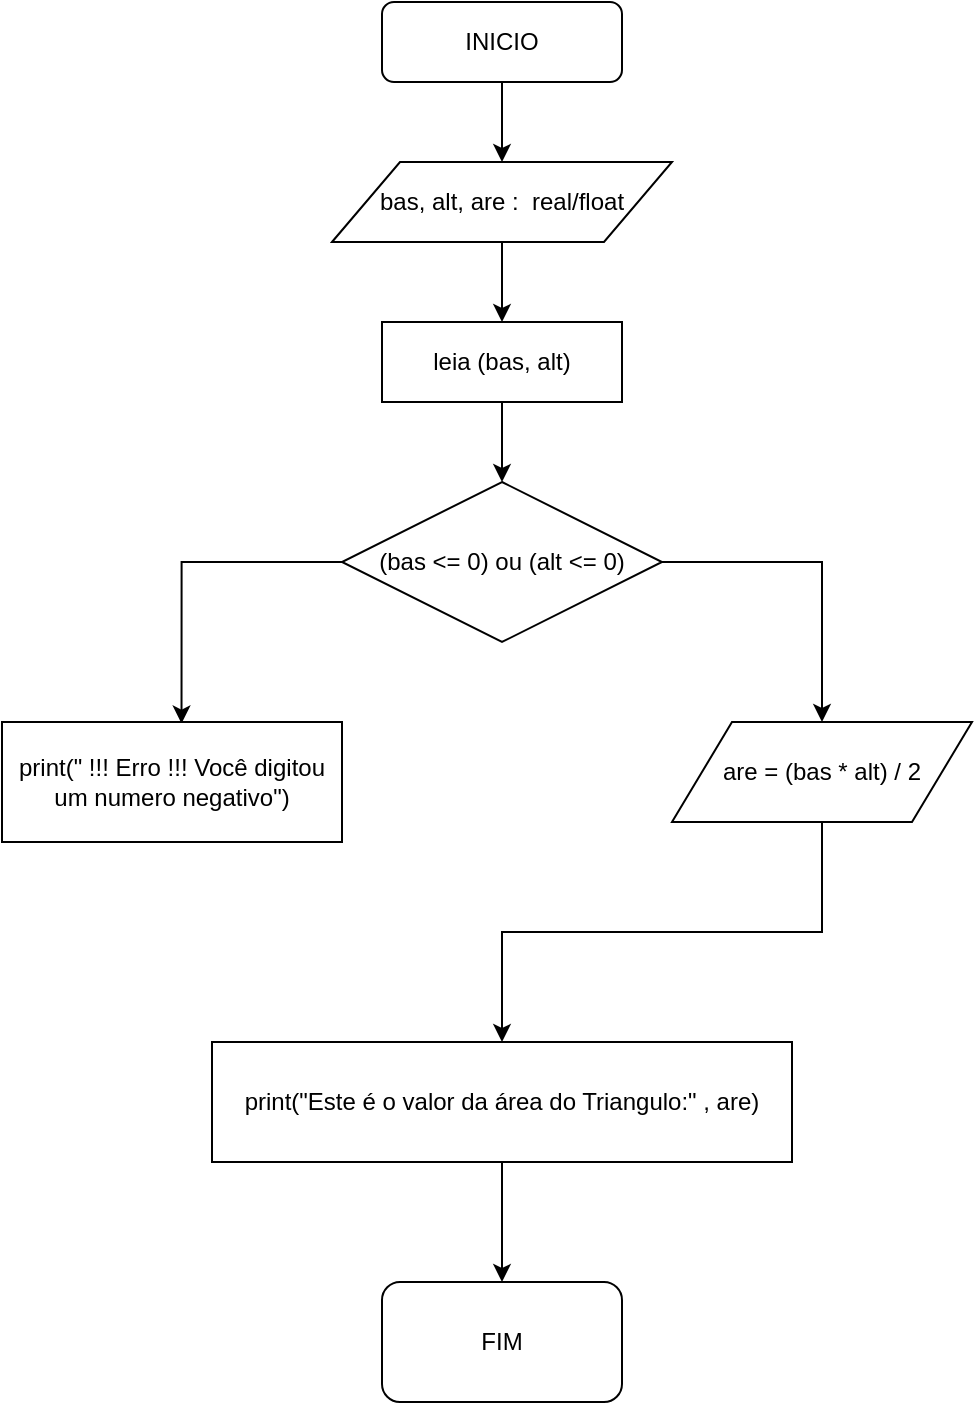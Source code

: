 <mxfile version="12.2.4" pages="1"><diagram id="hhb9zfeWO-Bp890tKu92" name="Page-1"><mxGraphModel dx="806" dy="1614" grid="1" gridSize="10" guides="1" tooltips="1" connect="1" arrows="1" fold="1" page="1" pageScale="1" pageWidth="827" pageHeight="1169" math="0" shadow="0"><root><mxCell id="0"/><mxCell id="1" parent="0"/><mxCell id="19" style="edgeStyle=orthogonalEdgeStyle;rounded=0;orthogonalLoop=1;jettySize=auto;html=1;" parent="1" source="2" target="3" edge="1"><mxGeometry relative="1" as="geometry"/></mxCell><mxCell id="2" value="INICIO" style="rounded=1;whiteSpace=wrap;html=1;" parent="1" vertex="1"><mxGeometry x="352" y="-1120" width="120" height="40" as="geometry"/></mxCell><mxCell id="20" style="edgeStyle=orthogonalEdgeStyle;rounded=0;orthogonalLoop=1;jettySize=auto;html=1;entryX=0.5;entryY=0;entryDx=0;entryDy=0;" parent="1" source="3" target="4" edge="1"><mxGeometry relative="1" as="geometry"/></mxCell><mxCell id="3" value="bas, alt, are :&amp;nbsp; real/float" style="shape=parallelogram;perimeter=parallelogramPerimeter;whiteSpace=wrap;html=1;" parent="1" vertex="1"><mxGeometry x="327" y="-1040" width="170" height="40" as="geometry"/></mxCell><mxCell id="21" style="edgeStyle=orthogonalEdgeStyle;rounded=0;orthogonalLoop=1;jettySize=auto;html=1;entryX=0.5;entryY=0;entryDx=0;entryDy=0;" parent="1" source="4" target="5" edge="1"><mxGeometry relative="1" as="geometry"/></mxCell><mxCell id="4" value="leia (bas, alt)" style="rounded=0;whiteSpace=wrap;html=1;" parent="1" vertex="1"><mxGeometry x="352" y="-960" width="120" height="40" as="geometry"/></mxCell><mxCell id="11" style="edgeStyle=orthogonalEdgeStyle;rounded=0;orthogonalLoop=1;jettySize=auto;html=1;exitX=1;exitY=0.5;exitDx=0;exitDy=0;entryX=0.5;entryY=0;entryDx=0;entryDy=0;" parent="1" source="5" target="14" edge="1"><mxGeometry relative="1" as="geometry"><mxPoint x="612" y="-840.138" as="targetPoint"/><Array as="points"><mxPoint x="572" y="-840"/><mxPoint x="572" y="-760"/></Array></mxGeometry></mxCell><mxCell id="13" style="edgeStyle=orthogonalEdgeStyle;rounded=0;orthogonalLoop=1;jettySize=auto;html=1;exitX=0;exitY=0.5;exitDx=0;exitDy=0;entryX=0.528;entryY=0.013;entryDx=0;entryDy=0;entryPerimeter=0;" parent="1" source="5" target="8" edge="1"><mxGeometry relative="1" as="geometry"><mxPoint x="242" y="-800" as="targetPoint"/><Array as="points"><mxPoint x="252" y="-840"/></Array></mxGeometry></mxCell><mxCell id="5" value="(bas &amp;lt;= 0) ou (alt &amp;lt;= 0)" style="rhombus;whiteSpace=wrap;html=1;" parent="1" vertex="1"><mxGeometry x="332" y="-880" width="160" height="80" as="geometry"/></mxCell><mxCell id="8" value="print(&quot; !!! Erro !!! Você digitou um numero negativo&quot;)" style="rounded=0;whiteSpace=wrap;html=1;" parent="1" vertex="1"><mxGeometry x="162" y="-760" width="170" height="60" as="geometry"/></mxCell><mxCell id="17" style="edgeStyle=orthogonalEdgeStyle;rounded=0;orthogonalLoop=1;jettySize=auto;html=1;" parent="1" source="14" target="16" edge="1"><mxGeometry relative="1" as="geometry"/></mxCell><mxCell id="14" value="are = (bas * alt) / 2" style="shape=parallelogram;perimeter=parallelogramPerimeter;whiteSpace=wrap;html=1;" parent="1" vertex="1"><mxGeometry x="497" y="-760" width="150" height="50" as="geometry"/></mxCell><mxCell id="22" style="edgeStyle=orthogonalEdgeStyle;rounded=0;orthogonalLoop=1;jettySize=auto;html=1;entryX=0.5;entryY=0;entryDx=0;entryDy=0;" parent="1" source="16" target="18" edge="1"><mxGeometry relative="1" as="geometry"/></mxCell><mxCell id="16" value="print(&quot;Este é o valor da área do Triangulo:&quot; , are)" style="rounded=0;whiteSpace=wrap;html=1;" parent="1" vertex="1"><mxGeometry x="267" y="-600" width="290" height="60" as="geometry"/></mxCell><mxCell id="18" value="FIM" style="rounded=1;whiteSpace=wrap;html=1;" parent="1" vertex="1"><mxGeometry x="352" y="-480" width="120" height="60" as="geometry"/></mxCell></root></mxGraphModel></diagram></mxfile>